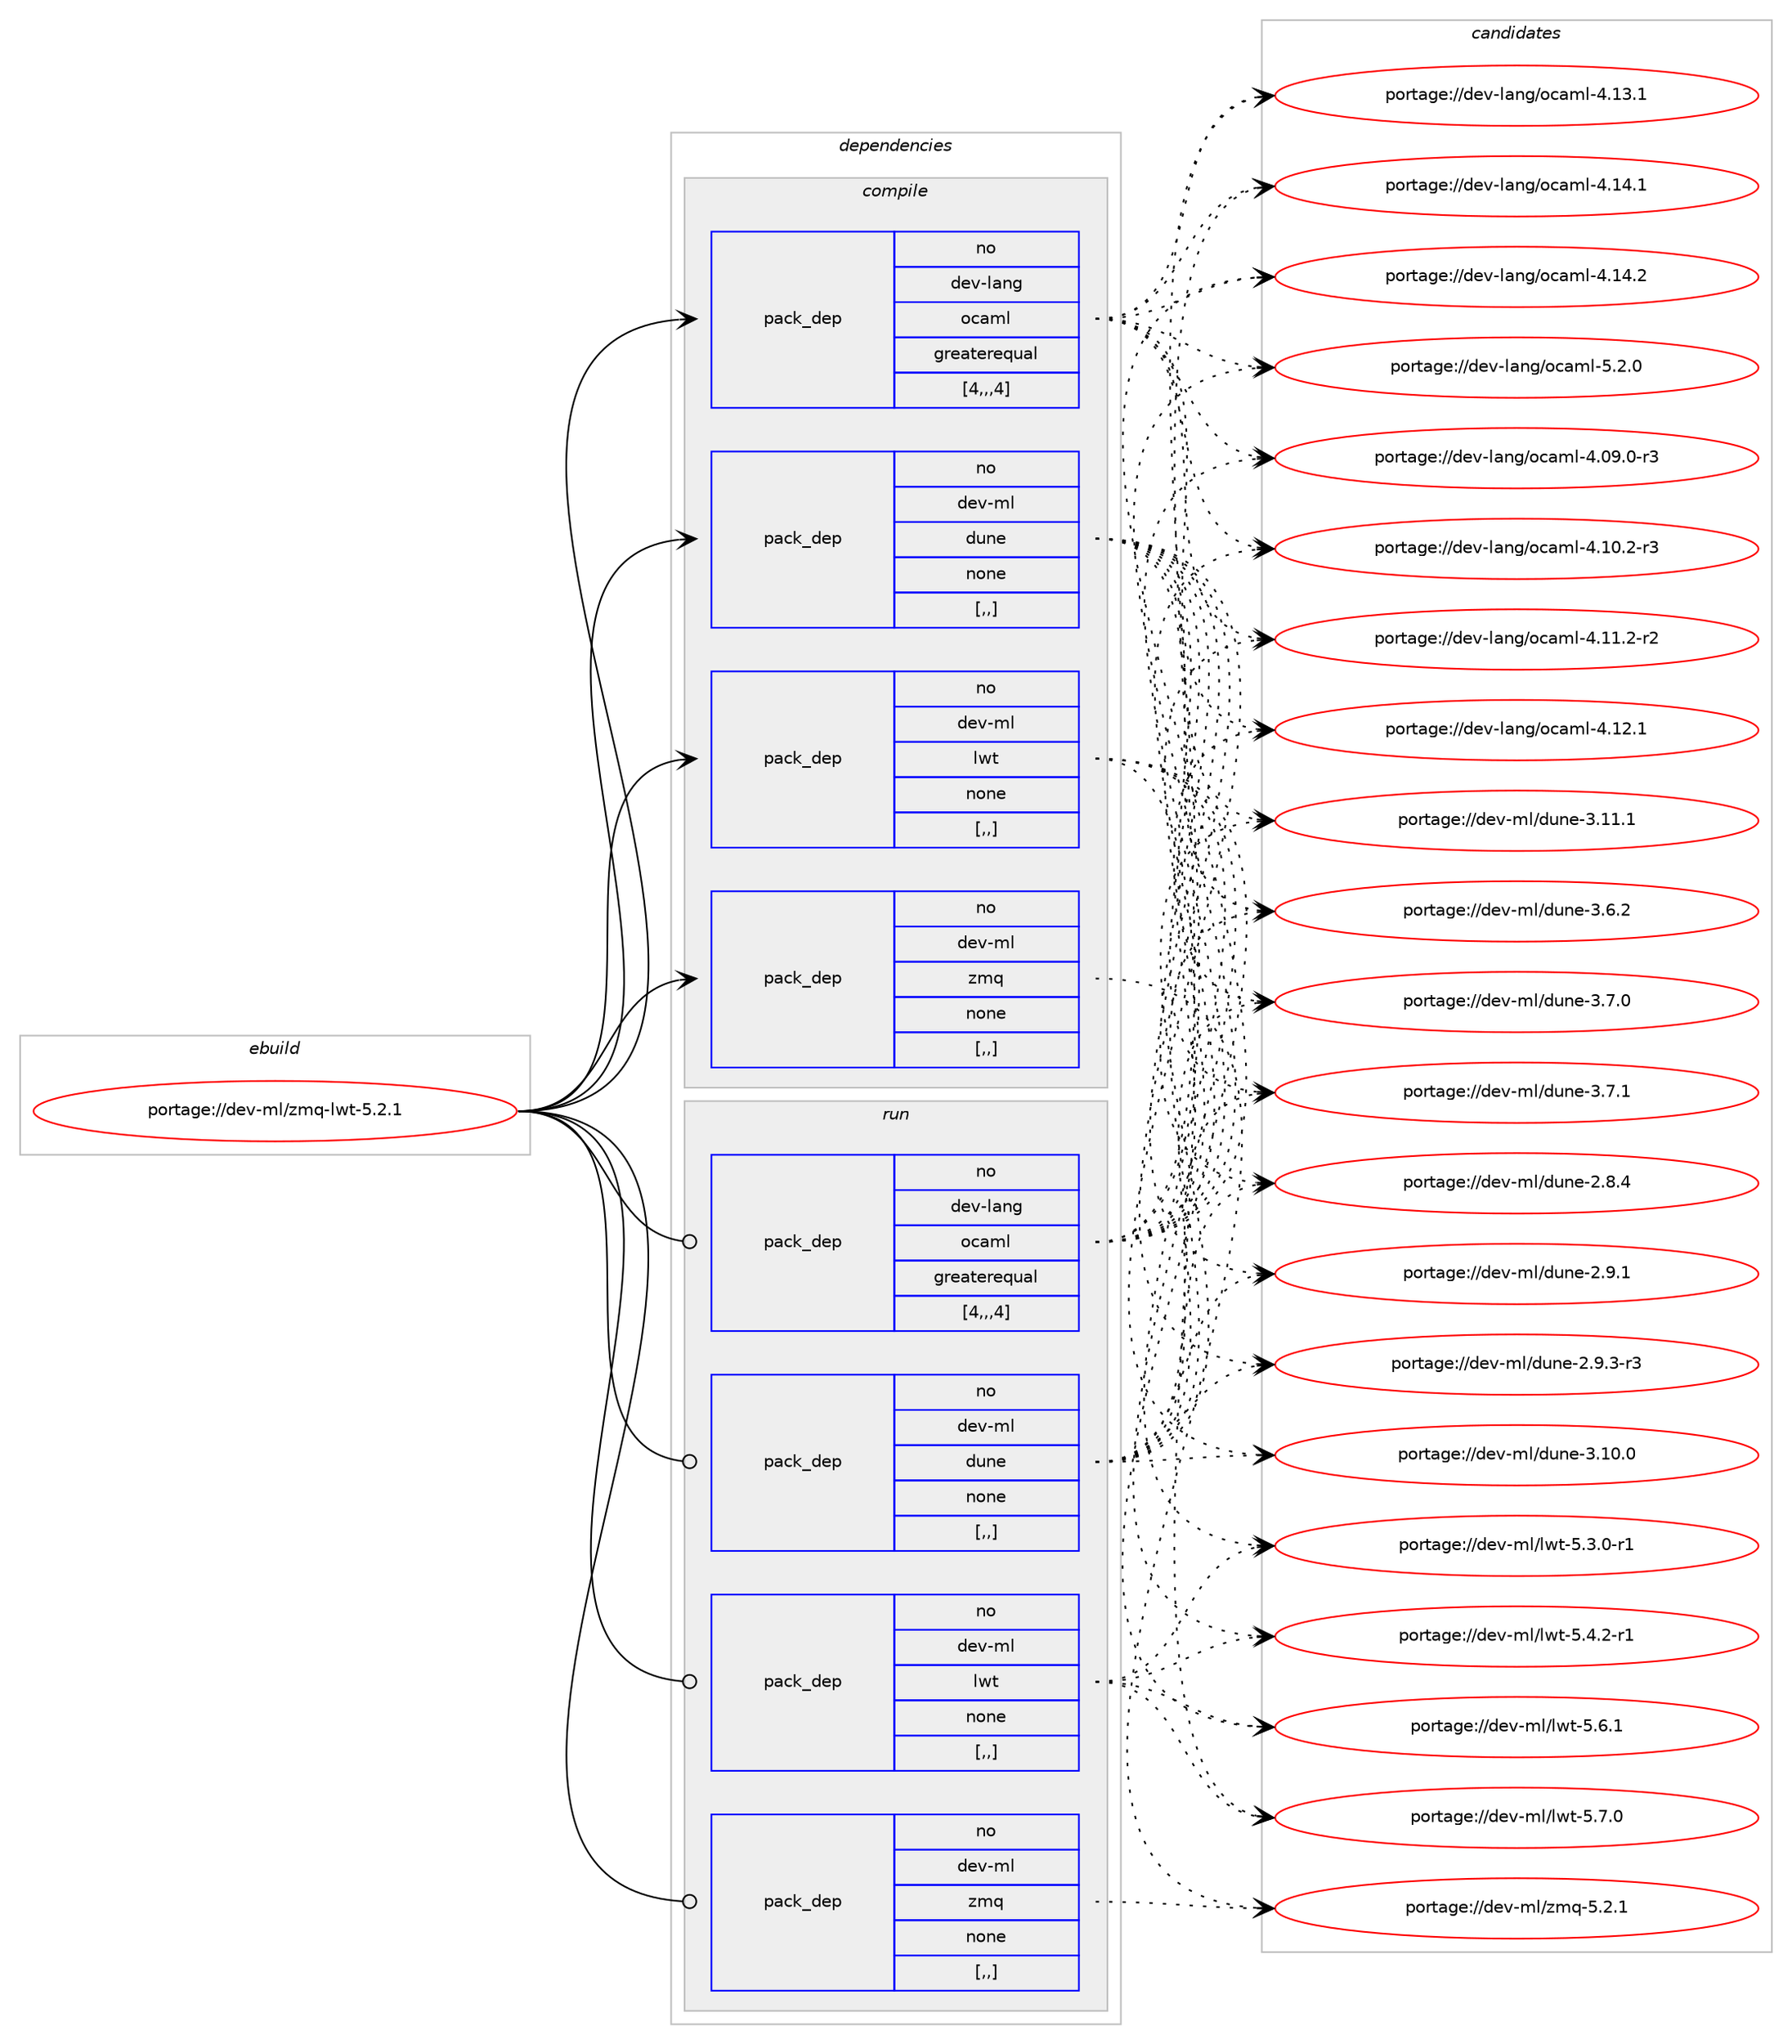 digraph prolog {

# *************
# Graph options
# *************

newrank=true;
concentrate=true;
compound=true;
graph [rankdir=LR,fontname=Helvetica,fontsize=10,ranksep=1.5];#, ranksep=2.5, nodesep=0.2];
edge  [arrowhead=vee];
node  [fontname=Helvetica,fontsize=10];

# **********
# The ebuild
# **********

subgraph cluster_leftcol {
color=gray;
rank=same;
label=<<i>ebuild</i>>;
id [label="portage://dev-ml/zmq-lwt-5.2.1", color=red, width=4, href="../dev-ml/zmq-lwt-5.2.1.svg"];
}

# ****************
# The dependencies
# ****************

subgraph cluster_midcol {
color=gray;
label=<<i>dependencies</i>>;
subgraph cluster_compile {
fillcolor="#eeeeee";
style=filled;
label=<<i>compile</i>>;
subgraph pack92283 {
dependency122347 [label=<<TABLE BORDER="0" CELLBORDER="1" CELLSPACING="0" CELLPADDING="4" WIDTH="220"><TR><TD ROWSPAN="6" CELLPADDING="30">pack_dep</TD></TR><TR><TD WIDTH="110">no</TD></TR><TR><TD>dev-lang</TD></TR><TR><TD>ocaml</TD></TR><TR><TD>greaterequal</TD></TR><TR><TD>[4,,,4]</TD></TR></TABLE>>, shape=none, color=blue];
}
id:e -> dependency122347:w [weight=20,style="solid",arrowhead="vee"];
subgraph pack92284 {
dependency122348 [label=<<TABLE BORDER="0" CELLBORDER="1" CELLSPACING="0" CELLPADDING="4" WIDTH="220"><TR><TD ROWSPAN="6" CELLPADDING="30">pack_dep</TD></TR><TR><TD WIDTH="110">no</TD></TR><TR><TD>dev-ml</TD></TR><TR><TD>dune</TD></TR><TR><TD>none</TD></TR><TR><TD>[,,]</TD></TR></TABLE>>, shape=none, color=blue];
}
id:e -> dependency122348:w [weight=20,style="solid",arrowhead="vee"];
subgraph pack92285 {
dependency122349 [label=<<TABLE BORDER="0" CELLBORDER="1" CELLSPACING="0" CELLPADDING="4" WIDTH="220"><TR><TD ROWSPAN="6" CELLPADDING="30">pack_dep</TD></TR><TR><TD WIDTH="110">no</TD></TR><TR><TD>dev-ml</TD></TR><TR><TD>lwt</TD></TR><TR><TD>none</TD></TR><TR><TD>[,,]</TD></TR></TABLE>>, shape=none, color=blue];
}
id:e -> dependency122349:w [weight=20,style="solid",arrowhead="vee"];
subgraph pack92286 {
dependency122350 [label=<<TABLE BORDER="0" CELLBORDER="1" CELLSPACING="0" CELLPADDING="4" WIDTH="220"><TR><TD ROWSPAN="6" CELLPADDING="30">pack_dep</TD></TR><TR><TD WIDTH="110">no</TD></TR><TR><TD>dev-ml</TD></TR><TR><TD>zmq</TD></TR><TR><TD>none</TD></TR><TR><TD>[,,]</TD></TR></TABLE>>, shape=none, color=blue];
}
id:e -> dependency122350:w [weight=20,style="solid",arrowhead="vee"];
}
subgraph cluster_compileandrun {
fillcolor="#eeeeee";
style=filled;
label=<<i>compile and run</i>>;
}
subgraph cluster_run {
fillcolor="#eeeeee";
style=filled;
label=<<i>run</i>>;
subgraph pack92287 {
dependency122351 [label=<<TABLE BORDER="0" CELLBORDER="1" CELLSPACING="0" CELLPADDING="4" WIDTH="220"><TR><TD ROWSPAN="6" CELLPADDING="30">pack_dep</TD></TR><TR><TD WIDTH="110">no</TD></TR><TR><TD>dev-lang</TD></TR><TR><TD>ocaml</TD></TR><TR><TD>greaterequal</TD></TR><TR><TD>[4,,,4]</TD></TR></TABLE>>, shape=none, color=blue];
}
id:e -> dependency122351:w [weight=20,style="solid",arrowhead="odot"];
subgraph pack92288 {
dependency122352 [label=<<TABLE BORDER="0" CELLBORDER="1" CELLSPACING="0" CELLPADDING="4" WIDTH="220"><TR><TD ROWSPAN="6" CELLPADDING="30">pack_dep</TD></TR><TR><TD WIDTH="110">no</TD></TR><TR><TD>dev-ml</TD></TR><TR><TD>dune</TD></TR><TR><TD>none</TD></TR><TR><TD>[,,]</TD></TR></TABLE>>, shape=none, color=blue];
}
id:e -> dependency122352:w [weight=20,style="solid",arrowhead="odot"];
subgraph pack92289 {
dependency122353 [label=<<TABLE BORDER="0" CELLBORDER="1" CELLSPACING="0" CELLPADDING="4" WIDTH="220"><TR><TD ROWSPAN="6" CELLPADDING="30">pack_dep</TD></TR><TR><TD WIDTH="110">no</TD></TR><TR><TD>dev-ml</TD></TR><TR><TD>lwt</TD></TR><TR><TD>none</TD></TR><TR><TD>[,,]</TD></TR></TABLE>>, shape=none, color=blue];
}
id:e -> dependency122353:w [weight=20,style="solid",arrowhead="odot"];
subgraph pack92290 {
dependency122354 [label=<<TABLE BORDER="0" CELLBORDER="1" CELLSPACING="0" CELLPADDING="4" WIDTH="220"><TR><TD ROWSPAN="6" CELLPADDING="30">pack_dep</TD></TR><TR><TD WIDTH="110">no</TD></TR><TR><TD>dev-ml</TD></TR><TR><TD>zmq</TD></TR><TR><TD>none</TD></TR><TR><TD>[,,]</TD></TR></TABLE>>, shape=none, color=blue];
}
id:e -> dependency122354:w [weight=20,style="solid",arrowhead="odot"];
}
}

# **************
# The candidates
# **************

subgraph cluster_choices {
rank=same;
color=gray;
label=<<i>candidates</i>>;

subgraph choice92283 {
color=black;
nodesep=1;
choice1001011184510897110103471119997109108455246485746484511451 [label="portage://dev-lang/ocaml-4.09.0-r3", color=red, width=4,href="../dev-lang/ocaml-4.09.0-r3.svg"];
choice1001011184510897110103471119997109108455246494846504511451 [label="portage://dev-lang/ocaml-4.10.2-r3", color=red, width=4,href="../dev-lang/ocaml-4.10.2-r3.svg"];
choice1001011184510897110103471119997109108455246494946504511450 [label="portage://dev-lang/ocaml-4.11.2-r2", color=red, width=4,href="../dev-lang/ocaml-4.11.2-r2.svg"];
choice100101118451089711010347111999710910845524649504649 [label="portage://dev-lang/ocaml-4.12.1", color=red, width=4,href="../dev-lang/ocaml-4.12.1.svg"];
choice100101118451089711010347111999710910845524649514649 [label="portage://dev-lang/ocaml-4.13.1", color=red, width=4,href="../dev-lang/ocaml-4.13.1.svg"];
choice100101118451089711010347111999710910845524649524649 [label="portage://dev-lang/ocaml-4.14.1", color=red, width=4,href="../dev-lang/ocaml-4.14.1.svg"];
choice100101118451089711010347111999710910845524649524650 [label="portage://dev-lang/ocaml-4.14.2", color=red, width=4,href="../dev-lang/ocaml-4.14.2.svg"];
choice1001011184510897110103471119997109108455346504648 [label="portage://dev-lang/ocaml-5.2.0", color=red, width=4,href="../dev-lang/ocaml-5.2.0.svg"];
dependency122347:e -> choice1001011184510897110103471119997109108455246485746484511451:w [style=dotted,weight="100"];
dependency122347:e -> choice1001011184510897110103471119997109108455246494846504511451:w [style=dotted,weight="100"];
dependency122347:e -> choice1001011184510897110103471119997109108455246494946504511450:w [style=dotted,weight="100"];
dependency122347:e -> choice100101118451089711010347111999710910845524649504649:w [style=dotted,weight="100"];
dependency122347:e -> choice100101118451089711010347111999710910845524649514649:w [style=dotted,weight="100"];
dependency122347:e -> choice100101118451089711010347111999710910845524649524649:w [style=dotted,weight="100"];
dependency122347:e -> choice100101118451089711010347111999710910845524649524650:w [style=dotted,weight="100"];
dependency122347:e -> choice1001011184510897110103471119997109108455346504648:w [style=dotted,weight="100"];
}
subgraph choice92284 {
color=black;
nodesep=1;
choice1001011184510910847100117110101455046564652 [label="portage://dev-ml/dune-2.8.4", color=red, width=4,href="../dev-ml/dune-2.8.4.svg"];
choice1001011184510910847100117110101455046574649 [label="portage://dev-ml/dune-2.9.1", color=red, width=4,href="../dev-ml/dune-2.9.1.svg"];
choice10010111845109108471001171101014550465746514511451 [label="portage://dev-ml/dune-2.9.3-r3", color=red, width=4,href="../dev-ml/dune-2.9.3-r3.svg"];
choice100101118451091084710011711010145514649484648 [label="portage://dev-ml/dune-3.10.0", color=red, width=4,href="../dev-ml/dune-3.10.0.svg"];
choice100101118451091084710011711010145514649494649 [label="portage://dev-ml/dune-3.11.1", color=red, width=4,href="../dev-ml/dune-3.11.1.svg"];
choice1001011184510910847100117110101455146544650 [label="portage://dev-ml/dune-3.6.2", color=red, width=4,href="../dev-ml/dune-3.6.2.svg"];
choice1001011184510910847100117110101455146554648 [label="portage://dev-ml/dune-3.7.0", color=red, width=4,href="../dev-ml/dune-3.7.0.svg"];
choice1001011184510910847100117110101455146554649 [label="portage://dev-ml/dune-3.7.1", color=red, width=4,href="../dev-ml/dune-3.7.1.svg"];
dependency122348:e -> choice1001011184510910847100117110101455046564652:w [style=dotted,weight="100"];
dependency122348:e -> choice1001011184510910847100117110101455046574649:w [style=dotted,weight="100"];
dependency122348:e -> choice10010111845109108471001171101014550465746514511451:w [style=dotted,weight="100"];
dependency122348:e -> choice100101118451091084710011711010145514649484648:w [style=dotted,weight="100"];
dependency122348:e -> choice100101118451091084710011711010145514649494649:w [style=dotted,weight="100"];
dependency122348:e -> choice1001011184510910847100117110101455146544650:w [style=dotted,weight="100"];
dependency122348:e -> choice1001011184510910847100117110101455146554648:w [style=dotted,weight="100"];
dependency122348:e -> choice1001011184510910847100117110101455146554649:w [style=dotted,weight="100"];
}
subgraph choice92285 {
color=black;
nodesep=1;
choice10010111845109108471081191164553465146484511449 [label="portage://dev-ml/lwt-5.3.0-r1", color=red, width=4,href="../dev-ml/lwt-5.3.0-r1.svg"];
choice10010111845109108471081191164553465246504511449 [label="portage://dev-ml/lwt-5.4.2-r1", color=red, width=4,href="../dev-ml/lwt-5.4.2-r1.svg"];
choice1001011184510910847108119116455346544649 [label="portage://dev-ml/lwt-5.6.1", color=red, width=4,href="../dev-ml/lwt-5.6.1.svg"];
choice1001011184510910847108119116455346554648 [label="portage://dev-ml/lwt-5.7.0", color=red, width=4,href="../dev-ml/lwt-5.7.0.svg"];
dependency122349:e -> choice10010111845109108471081191164553465146484511449:w [style=dotted,weight="100"];
dependency122349:e -> choice10010111845109108471081191164553465246504511449:w [style=dotted,weight="100"];
dependency122349:e -> choice1001011184510910847108119116455346544649:w [style=dotted,weight="100"];
dependency122349:e -> choice1001011184510910847108119116455346554648:w [style=dotted,weight="100"];
}
subgraph choice92286 {
color=black;
nodesep=1;
choice1001011184510910847122109113455346504649 [label="portage://dev-ml/zmq-5.2.1", color=red, width=4,href="../dev-ml/zmq-5.2.1.svg"];
dependency122350:e -> choice1001011184510910847122109113455346504649:w [style=dotted,weight="100"];
}
subgraph choice92287 {
color=black;
nodesep=1;
choice1001011184510897110103471119997109108455246485746484511451 [label="portage://dev-lang/ocaml-4.09.0-r3", color=red, width=4,href="../dev-lang/ocaml-4.09.0-r3.svg"];
choice1001011184510897110103471119997109108455246494846504511451 [label="portage://dev-lang/ocaml-4.10.2-r3", color=red, width=4,href="../dev-lang/ocaml-4.10.2-r3.svg"];
choice1001011184510897110103471119997109108455246494946504511450 [label="portage://dev-lang/ocaml-4.11.2-r2", color=red, width=4,href="../dev-lang/ocaml-4.11.2-r2.svg"];
choice100101118451089711010347111999710910845524649504649 [label="portage://dev-lang/ocaml-4.12.1", color=red, width=4,href="../dev-lang/ocaml-4.12.1.svg"];
choice100101118451089711010347111999710910845524649514649 [label="portage://dev-lang/ocaml-4.13.1", color=red, width=4,href="../dev-lang/ocaml-4.13.1.svg"];
choice100101118451089711010347111999710910845524649524649 [label="portage://dev-lang/ocaml-4.14.1", color=red, width=4,href="../dev-lang/ocaml-4.14.1.svg"];
choice100101118451089711010347111999710910845524649524650 [label="portage://dev-lang/ocaml-4.14.2", color=red, width=4,href="../dev-lang/ocaml-4.14.2.svg"];
choice1001011184510897110103471119997109108455346504648 [label="portage://dev-lang/ocaml-5.2.0", color=red, width=4,href="../dev-lang/ocaml-5.2.0.svg"];
dependency122351:e -> choice1001011184510897110103471119997109108455246485746484511451:w [style=dotted,weight="100"];
dependency122351:e -> choice1001011184510897110103471119997109108455246494846504511451:w [style=dotted,weight="100"];
dependency122351:e -> choice1001011184510897110103471119997109108455246494946504511450:w [style=dotted,weight="100"];
dependency122351:e -> choice100101118451089711010347111999710910845524649504649:w [style=dotted,weight="100"];
dependency122351:e -> choice100101118451089711010347111999710910845524649514649:w [style=dotted,weight="100"];
dependency122351:e -> choice100101118451089711010347111999710910845524649524649:w [style=dotted,weight="100"];
dependency122351:e -> choice100101118451089711010347111999710910845524649524650:w [style=dotted,weight="100"];
dependency122351:e -> choice1001011184510897110103471119997109108455346504648:w [style=dotted,weight="100"];
}
subgraph choice92288 {
color=black;
nodesep=1;
choice1001011184510910847100117110101455046564652 [label="portage://dev-ml/dune-2.8.4", color=red, width=4,href="../dev-ml/dune-2.8.4.svg"];
choice1001011184510910847100117110101455046574649 [label="portage://dev-ml/dune-2.9.1", color=red, width=4,href="../dev-ml/dune-2.9.1.svg"];
choice10010111845109108471001171101014550465746514511451 [label="portage://dev-ml/dune-2.9.3-r3", color=red, width=4,href="../dev-ml/dune-2.9.3-r3.svg"];
choice100101118451091084710011711010145514649484648 [label="portage://dev-ml/dune-3.10.0", color=red, width=4,href="../dev-ml/dune-3.10.0.svg"];
choice100101118451091084710011711010145514649494649 [label="portage://dev-ml/dune-3.11.1", color=red, width=4,href="../dev-ml/dune-3.11.1.svg"];
choice1001011184510910847100117110101455146544650 [label="portage://dev-ml/dune-3.6.2", color=red, width=4,href="../dev-ml/dune-3.6.2.svg"];
choice1001011184510910847100117110101455146554648 [label="portage://dev-ml/dune-3.7.0", color=red, width=4,href="../dev-ml/dune-3.7.0.svg"];
choice1001011184510910847100117110101455146554649 [label="portage://dev-ml/dune-3.7.1", color=red, width=4,href="../dev-ml/dune-3.7.1.svg"];
dependency122352:e -> choice1001011184510910847100117110101455046564652:w [style=dotted,weight="100"];
dependency122352:e -> choice1001011184510910847100117110101455046574649:w [style=dotted,weight="100"];
dependency122352:e -> choice10010111845109108471001171101014550465746514511451:w [style=dotted,weight="100"];
dependency122352:e -> choice100101118451091084710011711010145514649484648:w [style=dotted,weight="100"];
dependency122352:e -> choice100101118451091084710011711010145514649494649:w [style=dotted,weight="100"];
dependency122352:e -> choice1001011184510910847100117110101455146544650:w [style=dotted,weight="100"];
dependency122352:e -> choice1001011184510910847100117110101455146554648:w [style=dotted,weight="100"];
dependency122352:e -> choice1001011184510910847100117110101455146554649:w [style=dotted,weight="100"];
}
subgraph choice92289 {
color=black;
nodesep=1;
choice10010111845109108471081191164553465146484511449 [label="portage://dev-ml/lwt-5.3.0-r1", color=red, width=4,href="../dev-ml/lwt-5.3.0-r1.svg"];
choice10010111845109108471081191164553465246504511449 [label="portage://dev-ml/lwt-5.4.2-r1", color=red, width=4,href="../dev-ml/lwt-5.4.2-r1.svg"];
choice1001011184510910847108119116455346544649 [label="portage://dev-ml/lwt-5.6.1", color=red, width=4,href="../dev-ml/lwt-5.6.1.svg"];
choice1001011184510910847108119116455346554648 [label="portage://dev-ml/lwt-5.7.0", color=red, width=4,href="../dev-ml/lwt-5.7.0.svg"];
dependency122353:e -> choice10010111845109108471081191164553465146484511449:w [style=dotted,weight="100"];
dependency122353:e -> choice10010111845109108471081191164553465246504511449:w [style=dotted,weight="100"];
dependency122353:e -> choice1001011184510910847108119116455346544649:w [style=dotted,weight="100"];
dependency122353:e -> choice1001011184510910847108119116455346554648:w [style=dotted,weight="100"];
}
subgraph choice92290 {
color=black;
nodesep=1;
choice1001011184510910847122109113455346504649 [label="portage://dev-ml/zmq-5.2.1", color=red, width=4,href="../dev-ml/zmq-5.2.1.svg"];
dependency122354:e -> choice1001011184510910847122109113455346504649:w [style=dotted,weight="100"];
}
}

}

